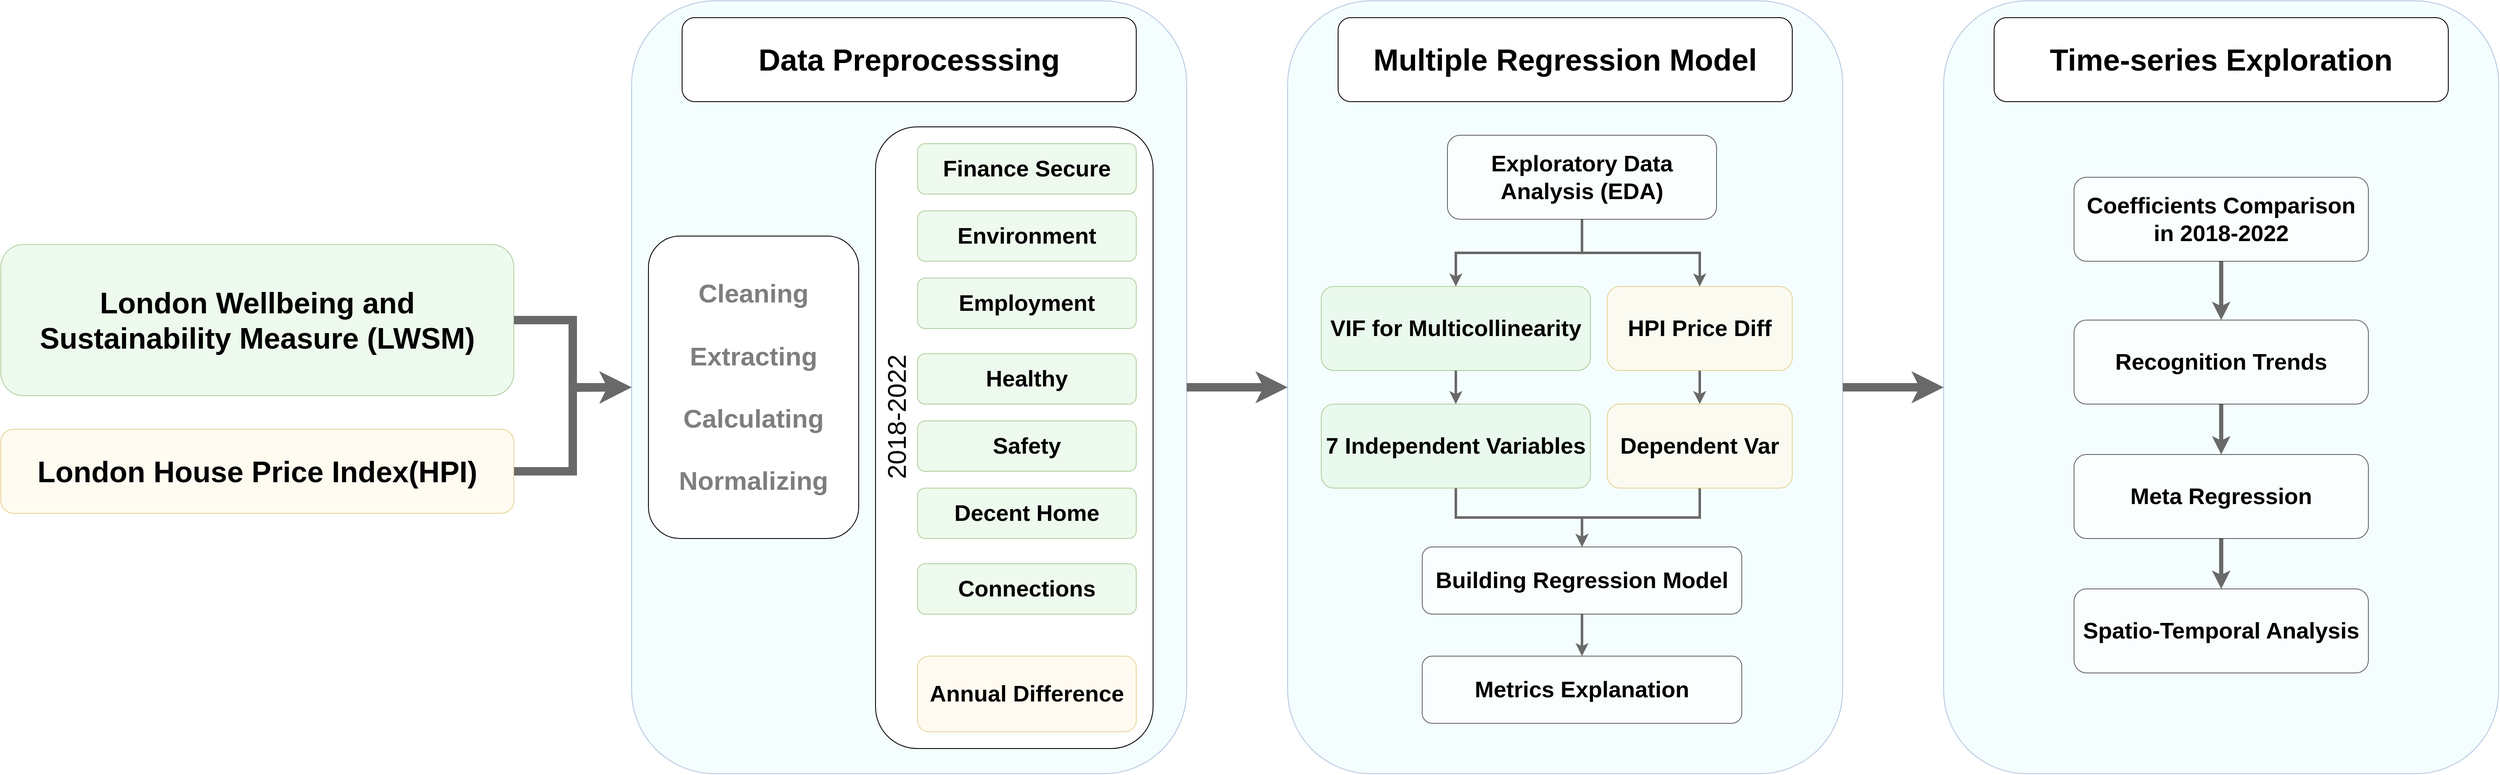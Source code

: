 <mxfile version="20.3.0" type="device"><diagram id="GuhMV9k_cuaxx1HymJDK" name="第 1 页"><mxGraphModel dx="4740" dy="2857" grid="1" gridSize="10" guides="1" tooltips="1" connect="1" arrows="1" fold="1" page="1" pageScale="1" pageWidth="3300" pageHeight="2339" math="0" shadow="0"><root><mxCell id="0"/><mxCell id="1" parent="0"/><mxCell id="uwrZeVWlf09zWdNFyhea-9" value="" style="rounded=1;whiteSpace=wrap;html=1;fontSize=30;fillColor=#EBFEFF;strokeColor=#6c8ebf;opacity=50;" parent="1" vertex="1"><mxGeometry x="910" y="710" width="660" height="920" as="geometry"/></mxCell><mxCell id="7Im8_vtI8S0R07KsORbj-42" value="" style="rounded=1;whiteSpace=wrap;html=1;fontSize=31;fontStyle=1;textOpacity=50;" parent="1" vertex="1"><mxGeometry x="1200" y="860" width="330" height="740" as="geometry"/></mxCell><mxCell id="7Im8_vtI8S0R07KsORbj-25" style="edgeStyle=orthogonalEdgeStyle;rounded=0;orthogonalLoop=1;jettySize=auto;html=1;exitX=1;exitY=0.5;exitDx=0;exitDy=0;entryX=0;entryY=0.5;entryDx=0;entryDy=0;strokeColor=#696969;strokeWidth=10;fontSize=27;" parent="1" source="7Im8_vtI8S0R07KsORbj-1" target="uwrZeVWlf09zWdNFyhea-9" edge="1"><mxGeometry relative="1" as="geometry"/></mxCell><mxCell id="7Im8_vtI8S0R07KsORbj-1" value="London House Price Index(HPI)" style="rounded=1;whiteSpace=wrap;html=1;fontSize=35;fontStyle=1;fillColor=#FFF9E6;strokeColor=#d6b656;opacity=60;" parent="1" vertex="1"><mxGeometry x="160" y="1220" width="610" height="100" as="geometry"/></mxCell><mxCell id="7Im8_vtI8S0R07KsORbj-26" style="edgeStyle=orthogonalEdgeStyle;rounded=0;orthogonalLoop=1;jettySize=auto;html=1;exitX=1;exitY=0.5;exitDx=0;exitDy=0;strokeColor=#696969;strokeWidth=10;fontSize=27;" parent="1" source="uwrZeVWlf09zWdNFyhea-1" edge="1"><mxGeometry relative="1" as="geometry"><mxPoint x="910" y="1170" as="targetPoint"/></mxGeometry></mxCell><mxCell id="uwrZeVWlf09zWdNFyhea-1" value="London Wellbeing and Sustainability Measure (LWSM)" style="rounded=1;whiteSpace=wrap;html=1;fontSize=35;fontStyle=1;fillColor=#E3F7E2;strokeColor=#82b366;opacity=60;" parent="1" vertex="1"><mxGeometry x="160" y="1000" width="610" height="180" as="geometry"/></mxCell><mxCell id="7Im8_vtI8S0R07KsORbj-8" style="edgeStyle=orthogonalEdgeStyle;rounded=0;orthogonalLoop=1;jettySize=auto;html=1;exitX=1;exitY=0.5;exitDx=0;exitDy=0;entryX=0;entryY=0.5;entryDx=0;entryDy=0;fontSize=37;strokeWidth=10;strokeColor=#696969;" parent="1" source="uwrZeVWlf09zWdNFyhea-9" target="7Im8_vtI8S0R07KsORbj-3" edge="1"><mxGeometry relative="1" as="geometry"/></mxCell><mxCell id="7Im8_vtI8S0R07KsORbj-9" style="edgeStyle=orthogonalEdgeStyle;rounded=0;orthogonalLoop=1;jettySize=auto;html=1;exitX=1;exitY=0.5;exitDx=0;exitDy=0;entryX=0;entryY=0.5;entryDx=0;entryDy=0;strokeColor=#696969;strokeWidth=10;fontSize=37;" parent="1" source="7Im8_vtI8S0R07KsORbj-3" target="7Im8_vtI8S0R07KsORbj-4" edge="1"><mxGeometry relative="1" as="geometry"/></mxCell><mxCell id="7Im8_vtI8S0R07KsORbj-3" value="" style="rounded=1;whiteSpace=wrap;html=1;fontSize=30;fillColor=#EBFEFF;strokeColor=#6c8ebf;opacity=50;" parent="1" vertex="1"><mxGeometry x="1690" y="710" width="660" height="920" as="geometry"/></mxCell><mxCell id="7Im8_vtI8S0R07KsORbj-4" value="" style="rounded=1;whiteSpace=wrap;html=1;fontSize=30;fillColor=#EBFEFF;strokeColor=#6c8ebf;opacity=50;" parent="1" vertex="1"><mxGeometry x="2470" y="710" width="660" height="920" as="geometry"/></mxCell><mxCell id="vYdJth21UkwcNKr9B57K-4" style="edgeStyle=orthogonalEdgeStyle;rounded=0;orthogonalLoop=1;jettySize=auto;html=1;exitX=0.5;exitY=1;exitDx=0;exitDy=0;entryX=0.5;entryY=0;entryDx=0;entryDy=0;fontSize=37;strokeColor=#696969;strokeWidth=5;" edge="1" parent="7Im8_vtI8S0R07KsORbj-4" source="vYdJth21UkwcNKr9B57K-2" target="vYdJth21UkwcNKr9B57K-3"><mxGeometry relative="1" as="geometry"/></mxCell><mxCell id="vYdJth21UkwcNKr9B57K-2" value="Meta Regression" style="rounded=1;whiteSpace=wrap;html=1;fontSize=27;opacity=60;fontStyle=1;" vertex="1" parent="7Im8_vtI8S0R07KsORbj-4"><mxGeometry x="155" y="540" width="350" height="100" as="geometry"/></mxCell><mxCell id="vYdJth21UkwcNKr9B57K-5" style="edgeStyle=orthogonalEdgeStyle;rounded=0;orthogonalLoop=1;jettySize=auto;html=1;exitX=0.5;exitY=1;exitDx=0;exitDy=0;entryX=0.5;entryY=0;entryDx=0;entryDy=0;strokeWidth=5;fontSize=37;strokeColor=#696969;" edge="1" parent="7Im8_vtI8S0R07KsORbj-4" source="vYdJth21UkwcNKr9B57K-1" target="vYdJth21UkwcNKr9B57K-2"><mxGeometry relative="1" as="geometry"/></mxCell><mxCell id="vYdJth21UkwcNKr9B57K-1" value="Recognition Trends" style="rounded=1;whiteSpace=wrap;html=1;fontSize=27;opacity=60;fontStyle=1;" vertex="1" parent="7Im8_vtI8S0R07KsORbj-4"><mxGeometry x="155" y="380" width="350" height="100" as="geometry"/></mxCell><mxCell id="vYdJth21UkwcNKr9B57K-3" value="Spatio-Temporal Analysis" style="rounded=1;whiteSpace=wrap;html=1;fontSize=27;opacity=60;fontStyle=1;" vertex="1" parent="7Im8_vtI8S0R07KsORbj-4"><mxGeometry x="155" y="700" width="350" height="100" as="geometry"/></mxCell><mxCell id="vYdJth21UkwcNKr9B57K-6" style="edgeStyle=orthogonalEdgeStyle;rounded=0;orthogonalLoop=1;jettySize=auto;html=1;exitX=0.5;exitY=1;exitDx=0;exitDy=0;entryX=0.5;entryY=0;entryDx=0;entryDy=0;strokeWidth=5;fontSize=37;strokeColor=#696969;" edge="1" parent="7Im8_vtI8S0R07KsORbj-4" source="7Im8_vtI8S0R07KsORbj-44" target="vYdJth21UkwcNKr9B57K-1"><mxGeometry relative="1" as="geometry"/></mxCell><mxCell id="7Im8_vtI8S0R07KsORbj-44" value="Coefficients Comparison in 2018-2022" style="rounded=1;whiteSpace=wrap;html=1;fontSize=27;opacity=60;fontStyle=1;" parent="7Im8_vtI8S0R07KsORbj-4" vertex="1"><mxGeometry x="155" y="210" width="350" height="100" as="geometry"/></mxCell><mxCell id="7Im8_vtI8S0R07KsORbj-5" value="Data Preprocesssing" style="rounded=1;whiteSpace=wrap;html=1;fontSize=36;fontStyle=1" parent="1" vertex="1"><mxGeometry x="970" y="730" width="540" height="100" as="geometry"/></mxCell><mxCell id="7Im8_vtI8S0R07KsORbj-6" value="Multiple Regression Model" style="rounded=1;whiteSpace=wrap;html=1;fontSize=36;fontStyle=1" parent="1" vertex="1"><mxGeometry x="1750" y="730" width="540" height="100" as="geometry"/></mxCell><mxCell id="7Im8_vtI8S0R07KsORbj-7" value="Time-series Exploration" style="rounded=1;whiteSpace=wrap;html=1;fontSize=36;fontStyle=1" parent="1" vertex="1"><mxGeometry x="2530" y="730" width="540" height="100" as="geometry"/></mxCell><mxCell id="7Im8_vtI8S0R07KsORbj-13" value="Finance Secure" style="rounded=1;whiteSpace=wrap;html=1;fontSize=27;fillColor=#E3F7E2;opacity=60;strokeColor=#82b366;fontStyle=1;" parent="1" vertex="1"><mxGeometry x="1250" y="880" width="260" height="60" as="geometry"/></mxCell><mxCell id="7Im8_vtI8S0R07KsORbj-14" value="Environment" style="rounded=1;whiteSpace=wrap;html=1;fontSize=27;fillColor=#E3F7E2;opacity=60;strokeColor=#82b366;fontStyle=1;" parent="1" vertex="1"><mxGeometry x="1250" y="960" width="260" height="60" as="geometry"/></mxCell><mxCell id="7Im8_vtI8S0R07KsORbj-19" value="Employment" style="rounded=1;whiteSpace=wrap;html=1;fontSize=27;fillColor=#E3F7E2;opacity=60;strokeColor=#82b366;fontStyle=1;" parent="1" vertex="1"><mxGeometry x="1250" y="1040" width="260" height="60" as="geometry"/></mxCell><mxCell id="7Im8_vtI8S0R07KsORbj-20" value="Healthy" style="rounded=1;whiteSpace=wrap;html=1;fontSize=27;fillColor=#E3F7E2;opacity=60;strokeColor=#82b366;fontStyle=1;" parent="1" vertex="1"><mxGeometry x="1250" y="1130" width="260" height="60" as="geometry"/></mxCell><mxCell id="7Im8_vtI8S0R07KsORbj-21" value="Safety" style="rounded=1;whiteSpace=wrap;html=1;fontSize=27;fillColor=#E3F7E2;opacity=60;strokeColor=#82b366;fontStyle=1;" parent="1" vertex="1"><mxGeometry x="1250" y="1210" width="260" height="60" as="geometry"/></mxCell><mxCell id="7Im8_vtI8S0R07KsORbj-22" value="Decent Home" style="rounded=1;whiteSpace=wrap;html=1;fontSize=27;fillColor=#E3F7E2;opacity=60;strokeColor=#82b366;fontStyle=1;" parent="1" vertex="1"><mxGeometry x="1250" y="1290" width="260" height="60" as="geometry"/></mxCell><mxCell id="7Im8_vtI8S0R07KsORbj-23" value="Connections" style="rounded=1;whiteSpace=wrap;html=1;fontSize=27;fillColor=#E3F7E2;opacity=60;strokeColor=#82b366;fontStyle=1;" parent="1" vertex="1"><mxGeometry x="1250" y="1380" width="260" height="60" as="geometry"/></mxCell><mxCell id="7Im8_vtI8S0R07KsORbj-24" value="Annual Difference" style="rounded=1;whiteSpace=wrap;html=1;fontSize=27;fillColor=#FFF9E6;opacity=60;strokeColor=#d6b656;fontStyle=1;" parent="1" vertex="1"><mxGeometry x="1250" y="1490" width="260" height="90" as="geometry"/></mxCell><mxCell id="7Im8_vtI8S0R07KsORbj-27" value="Cleaning&lt;br style=&quot;font-size: 31px;&quot;&gt;&lt;br style=&quot;font-size: 31px;&quot;&gt;Extracting&lt;br style=&quot;font-size: 31px;&quot;&gt;&lt;br style=&quot;font-size: 31px;&quot;&gt;Calculating&lt;br style=&quot;font-size: 31px;&quot;&gt;&lt;br style=&quot;font-size: 31px;&quot;&gt;Normalizing" style="rounded=1;whiteSpace=wrap;html=1;fontSize=31;fontStyle=1;textOpacity=50;" parent="1" vertex="1"><mxGeometry x="930" y="990" width="250" height="360" as="geometry"/></mxCell><mxCell id="7Im8_vtI8S0R07KsORbj-33" style="edgeStyle=orthogonalEdgeStyle;rounded=0;orthogonalLoop=1;jettySize=auto;html=1;exitX=0.5;exitY=1;exitDx=0;exitDy=0;entryX=0.5;entryY=0;entryDx=0;entryDy=0;strokeColor=#696969;strokeWidth=3;fontSize=32;" parent="1" source="7Im8_vtI8S0R07KsORbj-28" target="7Im8_vtI8S0R07KsORbj-30" edge="1"><mxGeometry relative="1" as="geometry"/></mxCell><mxCell id="7Im8_vtI8S0R07KsORbj-28" value="VIF for Multicollinearity" style="rounded=1;whiteSpace=wrap;html=1;fontSize=27;fillColor=#E3F7E2;opacity=60;strokeColor=#82b366;fontStyle=1;" parent="1" vertex="1"><mxGeometry x="1730" y="1050" width="320" height="100" as="geometry"/></mxCell><mxCell id="7Im8_vtI8S0R07KsORbj-35" style="edgeStyle=orthogonalEdgeStyle;rounded=0;orthogonalLoop=1;jettySize=auto;html=1;exitX=0.5;exitY=1;exitDx=0;exitDy=0;entryX=0.5;entryY=0;entryDx=0;entryDy=0;strokeColor=#696969;strokeWidth=3;fontSize=32;" parent="1" source="7Im8_vtI8S0R07KsORbj-29" target="7Im8_vtI8S0R07KsORbj-28" edge="1"><mxGeometry relative="1" as="geometry"/></mxCell><mxCell id="7Im8_vtI8S0R07KsORbj-36" style="edgeStyle=orthogonalEdgeStyle;rounded=0;orthogonalLoop=1;jettySize=auto;html=1;exitX=0.5;exitY=1;exitDx=0;exitDy=0;entryX=0.5;entryY=0;entryDx=0;entryDy=0;strokeColor=#696969;strokeWidth=3;fontSize=32;" parent="1" source="7Im8_vtI8S0R07KsORbj-29" target="7Im8_vtI8S0R07KsORbj-31" edge="1"><mxGeometry relative="1" as="geometry"/></mxCell><mxCell id="7Im8_vtI8S0R07KsORbj-29" value="Exploratory Data Analysis (EDA)" style="rounded=1;whiteSpace=wrap;html=1;fontSize=27;opacity=60;fontStyle=1;" parent="1" vertex="1"><mxGeometry x="1880" y="870" width="320" height="100" as="geometry"/></mxCell><mxCell id="7Im8_vtI8S0R07KsORbj-39" style="edgeStyle=orthogonalEdgeStyle;rounded=0;orthogonalLoop=1;jettySize=auto;html=1;exitX=0.5;exitY=1;exitDx=0;exitDy=0;entryX=0.5;entryY=0;entryDx=0;entryDy=0;strokeColor=#696969;strokeWidth=3;fontSize=32;" parent="1" source="7Im8_vtI8S0R07KsORbj-30" target="7Im8_vtI8S0R07KsORbj-37" edge="1"><mxGeometry relative="1" as="geometry"/></mxCell><mxCell id="7Im8_vtI8S0R07KsORbj-30" value="7 Independent Variables" style="rounded=1;whiteSpace=wrap;html=1;fontSize=27;fillColor=#E3F7E2;opacity=60;strokeColor=#82b366;fontStyle=1;" parent="1" vertex="1"><mxGeometry x="1730" y="1190" width="320" height="100" as="geometry"/></mxCell><mxCell id="7Im8_vtI8S0R07KsORbj-34" style="edgeStyle=orthogonalEdgeStyle;rounded=0;orthogonalLoop=1;jettySize=auto;html=1;exitX=0.5;exitY=1;exitDx=0;exitDy=0;entryX=0.5;entryY=0;entryDx=0;entryDy=0;strokeColor=#696969;strokeWidth=3;fontSize=32;" parent="1" source="7Im8_vtI8S0R07KsORbj-31" target="7Im8_vtI8S0R07KsORbj-32" edge="1"><mxGeometry relative="1" as="geometry"/></mxCell><mxCell id="7Im8_vtI8S0R07KsORbj-31" value="HPI Price Diff" style="rounded=1;whiteSpace=wrap;html=1;fontSize=27;fillColor=#FFF9E6;opacity=60;strokeColor=#d6b656;fontStyle=1;" parent="1" vertex="1"><mxGeometry x="2070" y="1050" width="220" height="100" as="geometry"/></mxCell><mxCell id="7Im8_vtI8S0R07KsORbj-40" style="edgeStyle=orthogonalEdgeStyle;rounded=0;orthogonalLoop=1;jettySize=auto;html=1;exitX=0.5;exitY=1;exitDx=0;exitDy=0;strokeColor=#696969;strokeWidth=3;fontSize=32;" parent="1" source="7Im8_vtI8S0R07KsORbj-32" target="7Im8_vtI8S0R07KsORbj-37" edge="1"><mxGeometry relative="1" as="geometry"/></mxCell><mxCell id="7Im8_vtI8S0R07KsORbj-32" value="Dependent Var" style="rounded=1;whiteSpace=wrap;html=1;fontSize=27;fillColor=#FFF9E6;opacity=60;strokeColor=#d6b656;fontStyle=1;" parent="1" vertex="1"><mxGeometry x="2070" y="1190" width="220" height="100" as="geometry"/></mxCell><mxCell id="7Im8_vtI8S0R07KsORbj-41" style="edgeStyle=orthogonalEdgeStyle;rounded=0;orthogonalLoop=1;jettySize=auto;html=1;exitX=0.5;exitY=1;exitDx=0;exitDy=0;entryX=0.5;entryY=0;entryDx=0;entryDy=0;strokeColor=#696969;strokeWidth=3;fontSize=32;" parent="1" source="7Im8_vtI8S0R07KsORbj-37" target="7Im8_vtI8S0R07KsORbj-38" edge="1"><mxGeometry relative="1" as="geometry"/></mxCell><mxCell id="7Im8_vtI8S0R07KsORbj-37" value="Building Regression Model" style="rounded=1;whiteSpace=wrap;html=1;fontSize=27;opacity=60;fontStyle=1;" parent="1" vertex="1"><mxGeometry x="1850" y="1360" width="380" height="80" as="geometry"/></mxCell><mxCell id="7Im8_vtI8S0R07KsORbj-38" value="Metrics Explanation" style="rounded=1;whiteSpace=wrap;html=1;fontSize=27;opacity=60;fontStyle=1;" parent="1" vertex="1"><mxGeometry x="1850" y="1490" width="380" height="80" as="geometry"/></mxCell><mxCell id="7Im8_vtI8S0R07KsORbj-43" value="2018-2022" style="text;html=1;strokeColor=none;fillColor=none;align=center;verticalAlign=middle;whiteSpace=wrap;rounded=0;fontSize=31;opacity=60;rotation=-90;" parent="1" vertex="1"><mxGeometry x="1110" y="1190" width="230" height="30" as="geometry"/></mxCell></root></mxGraphModel></diagram></mxfile>